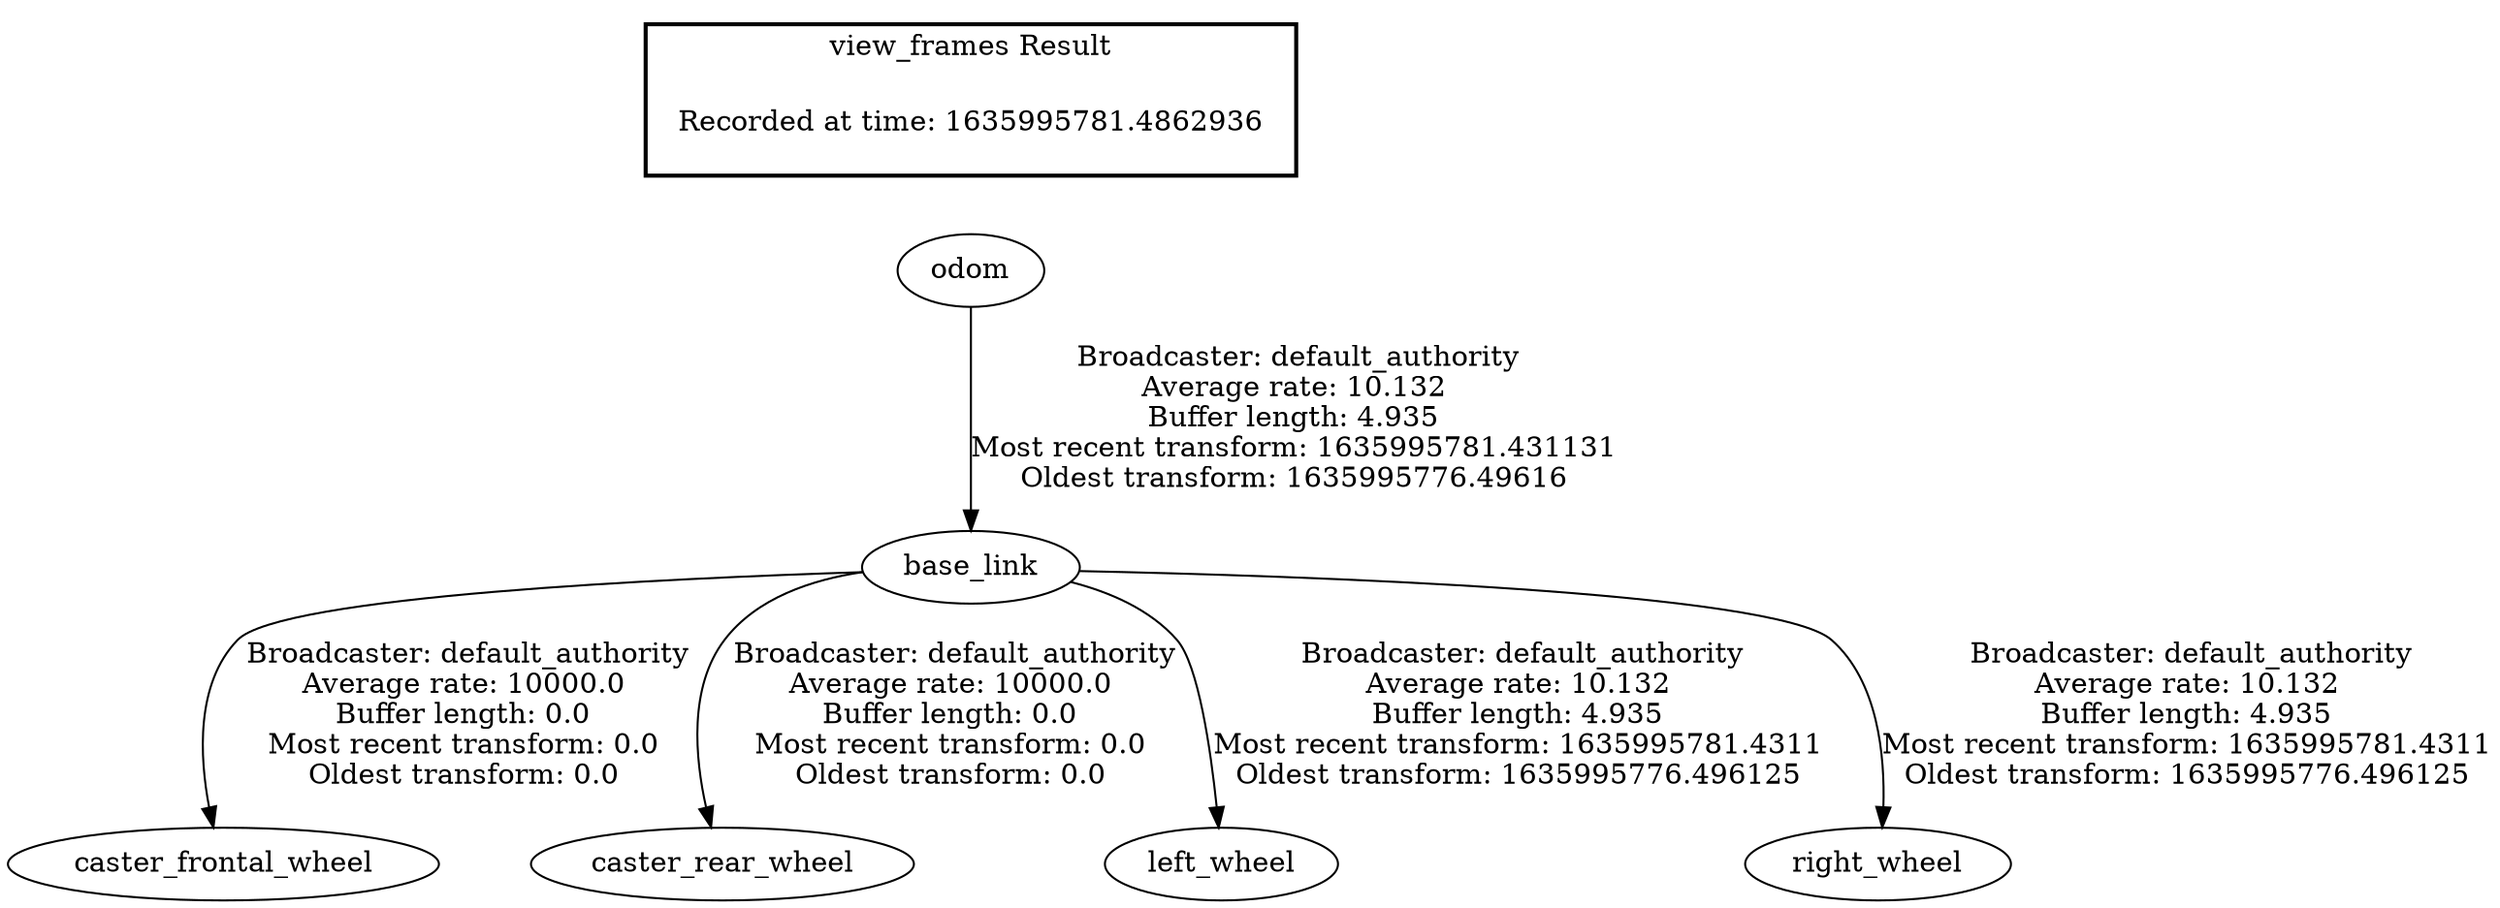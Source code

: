 digraph G {
"base_link" -> "caster_frontal_wheel"[label=" Broadcaster: default_authority\nAverage rate: 10000.0\nBuffer length: 0.0\nMost recent transform: 0.0\nOldest transform: 0.0\n"];
"odom" -> "base_link"[label=" Broadcaster: default_authority\nAverage rate: 10.132\nBuffer length: 4.935\nMost recent transform: 1635995781.431131\nOldest transform: 1635995776.49616\n"];
"base_link" -> "caster_rear_wheel"[label=" Broadcaster: default_authority\nAverage rate: 10000.0\nBuffer length: 0.0\nMost recent transform: 0.0\nOldest transform: 0.0\n"];
"base_link" -> "left_wheel"[label=" Broadcaster: default_authority\nAverage rate: 10.132\nBuffer length: 4.935\nMost recent transform: 1635995781.4311\nOldest transform: 1635995776.496125\n"];
"base_link" -> "right_wheel"[label=" Broadcaster: default_authority\nAverage rate: 10.132\nBuffer length: 4.935\nMost recent transform: 1635995781.4311\nOldest transform: 1635995776.496125\n"];
edge [style=invis];
 subgraph cluster_legend { style=bold; color=black; label ="view_frames Result";
"Recorded at time: 1635995781.4862936"[ shape=plaintext ] ;
}->"odom";
}